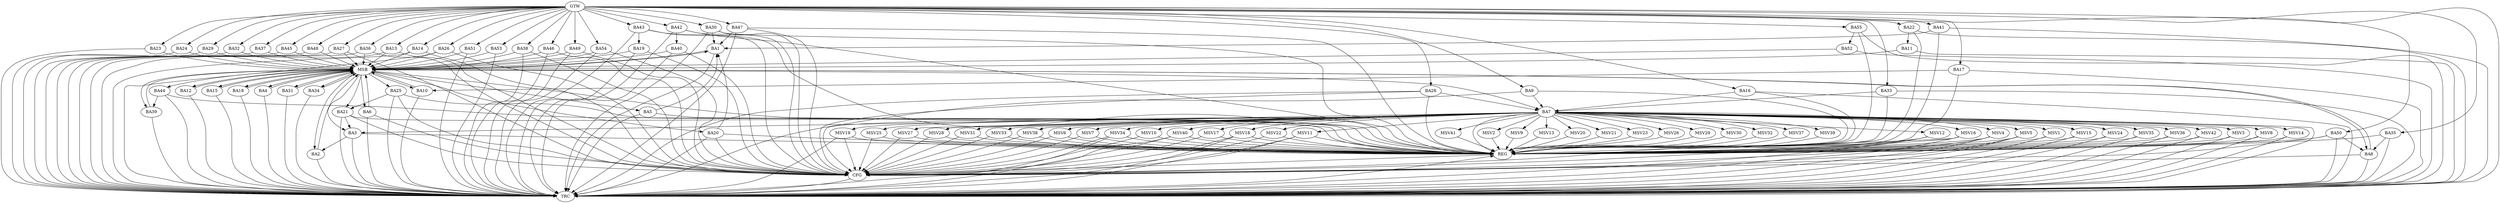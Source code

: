 strict digraph G {
  BA1 [ label="BA1" ];
  BA2 [ label="BA2" ];
  BA3 [ label="BA3" ];
  BA4 [ label="BA4" ];
  BA5 [ label="BA5" ];
  BA6 [ label="BA6" ];
  BA7 [ label="BA7" ];
  BA8 [ label="BA8" ];
  BA9 [ label="BA9" ];
  BA10 [ label="BA10" ];
  BA11 [ label="BA11" ];
  BA12 [ label="BA12" ];
  BA13 [ label="BA13" ];
  BA14 [ label="BA14" ];
  BA15 [ label="BA15" ];
  BA16 [ label="BA16" ];
  BA17 [ label="BA17" ];
  BA18 [ label="BA18" ];
  BA19 [ label="BA19" ];
  BA20 [ label="BA20" ];
  BA21 [ label="BA21" ];
  BA22 [ label="BA22" ];
  BA23 [ label="BA23" ];
  BA24 [ label="BA24" ];
  BA25 [ label="BA25" ];
  BA26 [ label="BA26" ];
  BA27 [ label="BA27" ];
  BA28 [ label="BA28" ];
  BA29 [ label="BA29" ];
  BA30 [ label="BA30" ];
  BA31 [ label="BA31" ];
  BA32 [ label="BA32" ];
  BA33 [ label="BA33" ];
  BA34 [ label="BA34" ];
  BA35 [ label="BA35" ];
  BA36 [ label="BA36" ];
  BA37 [ label="BA37" ];
  BA38 [ label="BA38" ];
  BA39 [ label="BA39" ];
  BA40 [ label="BA40" ];
  BA41 [ label="BA41" ];
  BA42 [ label="BA42" ];
  BA43 [ label="BA43" ];
  BA44 [ label="BA44" ];
  BA45 [ label="BA45" ];
  BA46 [ label="BA46" ];
  BA47 [ label="BA47" ];
  BA48 [ label="BA48" ];
  BA49 [ label="BA49" ];
  BA50 [ label="BA50" ];
  BA51 [ label="BA51" ];
  BA52 [ label="BA52" ];
  BA53 [ label="BA53" ];
  BA54 [ label="BA54" ];
  BA55 [ label="BA55" ];
  GTW [ label="GTW" ];
  REG [ label="REG" ];
  MSB [ label="MSB" ];
  CFG [ label="CFG" ];
  TRC [ label="TRC" ];
  MSV1 [ label="MSV1" ];
  MSV2 [ label="MSV2" ];
  MSV3 [ label="MSV3" ];
  MSV4 [ label="MSV4" ];
  MSV5 [ label="MSV5" ];
  MSV6 [ label="MSV6" ];
  MSV7 [ label="MSV7" ];
  MSV8 [ label="MSV8" ];
  MSV9 [ label="MSV9" ];
  MSV10 [ label="MSV10" ];
  MSV11 [ label="MSV11" ];
  MSV12 [ label="MSV12" ];
  MSV13 [ label="MSV13" ];
  MSV14 [ label="MSV14" ];
  MSV15 [ label="MSV15" ];
  MSV16 [ label="MSV16" ];
  MSV17 [ label="MSV17" ];
  MSV18 [ label="MSV18" ];
  MSV19 [ label="MSV19" ];
  MSV20 [ label="MSV20" ];
  MSV21 [ label="MSV21" ];
  MSV22 [ label="MSV22" ];
  MSV23 [ label="MSV23" ];
  MSV24 [ label="MSV24" ];
  MSV25 [ label="MSV25" ];
  MSV26 [ label="MSV26" ];
  MSV27 [ label="MSV27" ];
  MSV28 [ label="MSV28" ];
  MSV29 [ label="MSV29" ];
  MSV30 [ label="MSV30" ];
  MSV31 [ label="MSV31" ];
  MSV32 [ label="MSV32" ];
  MSV33 [ label="MSV33" ];
  MSV34 [ label="MSV34" ];
  MSV35 [ label="MSV35" ];
  MSV36 [ label="MSV36" ];
  MSV37 [ label="MSV37" ];
  MSV38 [ label="MSV38" ];
  MSV39 [ label="MSV39" ];
  MSV40 [ label="MSV40" ];
  MSV41 [ label="MSV41" ];
  MSV42 [ label="MSV42" ];
  BA3 -> BA2;
  BA5 -> BA1;
  BA7 -> BA3;
  BA9 -> BA7;
  BA16 -> BA7;
  BA17 -> BA10;
  BA20 -> BA1;
  BA21 -> BA3;
  BA22 -> BA11;
  BA25 -> BA21;
  BA28 -> BA7;
  BA30 -> BA1;
  BA33 -> BA7;
  BA35 -> BA8;
  BA41 -> BA1;
  BA42 -> BA40;
  BA43 -> BA19;
  BA44 -> BA39;
  BA47 -> BA1;
  BA50 -> BA8;
  BA55 -> BA52;
  GTW -> BA9;
  GTW -> BA13;
  GTW -> BA14;
  GTW -> BA16;
  GTW -> BA17;
  GTW -> BA22;
  GTW -> BA23;
  GTW -> BA24;
  GTW -> BA26;
  GTW -> BA27;
  GTW -> BA28;
  GTW -> BA29;
  GTW -> BA30;
  GTW -> BA32;
  GTW -> BA33;
  GTW -> BA35;
  GTW -> BA36;
  GTW -> BA37;
  GTW -> BA38;
  GTW -> BA41;
  GTW -> BA42;
  GTW -> BA43;
  GTW -> BA45;
  GTW -> BA46;
  GTW -> BA47;
  GTW -> BA48;
  GTW -> BA49;
  GTW -> BA50;
  GTW -> BA51;
  GTW -> BA53;
  GTW -> BA54;
  GTW -> BA55;
  BA3 -> REG;
  BA5 -> REG;
  BA7 -> REG;
  BA9 -> REG;
  BA16 -> REG;
  BA17 -> REG;
  BA20 -> REG;
  BA21 -> REG;
  BA22 -> REG;
  BA25 -> REG;
  BA28 -> REG;
  BA30 -> REG;
  BA33 -> REG;
  BA35 -> REG;
  BA41 -> REG;
  BA42 -> REG;
  BA43 -> REG;
  BA44 -> REG;
  BA47 -> REG;
  BA50 -> REG;
  BA55 -> REG;
  BA1 -> MSB;
  MSB -> BA2;
  MSB -> REG;
  BA2 -> MSB;
  MSB -> BA1;
  BA4 -> MSB;
  MSB -> BA3;
  BA6 -> MSB;
  MSB -> BA4;
  BA8 -> MSB;
  BA10 -> MSB;
  MSB -> BA8;
  BA11 -> MSB;
  BA12 -> MSB;
  MSB -> BA5;
  BA13 -> MSB;
  BA14 -> MSB;
  MSB -> BA6;
  BA15 -> MSB;
  BA18 -> MSB;
  BA19 -> MSB;
  MSB -> BA7;
  BA23 -> MSB;
  BA24 -> MSB;
  MSB -> BA15;
  BA26 -> MSB;
  BA27 -> MSB;
  MSB -> BA18;
  BA29 -> MSB;
  BA31 -> MSB;
  MSB -> BA10;
  BA32 -> MSB;
  MSB -> BA21;
  BA34 -> MSB;
  MSB -> BA12;
  BA36 -> MSB;
  BA37 -> MSB;
  MSB -> BA34;
  BA38 -> MSB;
  MSB -> BA25;
  BA39 -> MSB;
  MSB -> BA20;
  BA40 -> MSB;
  MSB -> BA39;
  BA45 -> MSB;
  BA46 -> MSB;
  BA48 -> MSB;
  MSB -> BA44;
  BA49 -> MSB;
  BA51 -> MSB;
  BA52 -> MSB;
  BA53 -> MSB;
  MSB -> BA31;
  BA54 -> MSB;
  BA30 -> CFG;
  BA6 -> CFG;
  BA20 -> CFG;
  BA26 -> CFG;
  BA43 -> CFG;
  BA47 -> CFG;
  BA27 -> CFG;
  BA46 -> CFG;
  BA13 -> CFG;
  BA49 -> CFG;
  BA7 -> CFG;
  BA21 -> CFG;
  BA42 -> CFG;
  BA14 -> CFG;
  BA28 -> CFG;
  BA50 -> CFG;
  BA54 -> CFG;
  BA38 -> CFG;
  BA40 -> CFG;
  BA25 -> CFG;
  BA8 -> CFG;
  BA19 -> CFG;
  BA36 -> CFG;
  REG -> CFG;
  BA1 -> TRC;
  BA2 -> TRC;
  BA3 -> TRC;
  BA4 -> TRC;
  BA5 -> TRC;
  BA6 -> TRC;
  BA7 -> TRC;
  BA8 -> TRC;
  BA9 -> TRC;
  BA10 -> TRC;
  BA11 -> TRC;
  BA12 -> TRC;
  BA13 -> TRC;
  BA14 -> TRC;
  BA15 -> TRC;
  BA16 -> TRC;
  BA17 -> TRC;
  BA18 -> TRC;
  BA19 -> TRC;
  BA20 -> TRC;
  BA21 -> TRC;
  BA22 -> TRC;
  BA23 -> TRC;
  BA24 -> TRC;
  BA25 -> TRC;
  BA26 -> TRC;
  BA27 -> TRC;
  BA28 -> TRC;
  BA29 -> TRC;
  BA30 -> TRC;
  BA31 -> TRC;
  BA32 -> TRC;
  BA33 -> TRC;
  BA34 -> TRC;
  BA35 -> TRC;
  BA36 -> TRC;
  BA37 -> TRC;
  BA38 -> TRC;
  BA39 -> TRC;
  BA40 -> TRC;
  BA41 -> TRC;
  BA42 -> TRC;
  BA43 -> TRC;
  BA44 -> TRC;
  BA45 -> TRC;
  BA46 -> TRC;
  BA47 -> TRC;
  BA48 -> TRC;
  BA49 -> TRC;
  BA50 -> TRC;
  BA51 -> TRC;
  BA52 -> TRC;
  BA53 -> TRC;
  BA54 -> TRC;
  BA55 -> TRC;
  GTW -> TRC;
  CFG -> TRC;
  TRC -> REG;
  BA7 -> MSV1;
  BA7 -> MSV2;
  BA7 -> MSV3;
  BA7 -> MSV4;
  BA7 -> MSV5;
  BA7 -> MSV6;
  BA7 -> MSV7;
  BA7 -> MSV8;
  BA7 -> MSV9;
  MSV1 -> REG;
  MSV1 -> TRC;
  MSV2 -> REG;
  MSV3 -> REG;
  MSV3 -> TRC;
  MSV4 -> REG;
  MSV4 -> TRC;
  MSV4 -> CFG;
  MSV5 -> REG;
  MSV5 -> TRC;
  MSV5 -> CFG;
  MSV6 -> REG;
  MSV6 -> CFG;
  MSV7 -> REG;
  MSV7 -> CFG;
  MSV8 -> REG;
  MSV8 -> TRC;
  MSV9 -> REG;
  BA7 -> MSV10;
  MSV10 -> REG;
  MSV10 -> CFG;
  BA7 -> MSV11;
  BA7 -> MSV12;
  BA7 -> MSV13;
  BA7 -> MSV14;
  MSV11 -> REG;
  MSV11 -> TRC;
  MSV11 -> CFG;
  MSV12 -> REG;
  MSV12 -> TRC;
  MSV12 -> CFG;
  MSV13 -> REG;
  MSV14 -> REG;
  MSV14 -> TRC;
  BA7 -> MSV15;
  MSV15 -> REG;
  MSV15 -> TRC;
  BA7 -> MSV16;
  BA7 -> MSV17;
  MSV16 -> REG;
  MSV16 -> TRC;
  MSV16 -> CFG;
  MSV17 -> REG;
  MSV17 -> CFG;
  BA7 -> MSV18;
  BA7 -> MSV19;
  BA7 -> MSV20;
  MSV18 -> REG;
  MSV18 -> TRC;
  MSV18 -> CFG;
  MSV19 -> REG;
  MSV19 -> TRC;
  MSV19 -> CFG;
  MSV20 -> REG;
  BA7 -> MSV21;
  MSV21 -> REG;
  BA7 -> MSV22;
  BA7 -> MSV23;
  BA7 -> MSV24;
  MSV22 -> REG;
  MSV22 -> CFG;
  MSV23 -> REG;
  MSV24 -> REG;
  MSV24 -> TRC;
  BA7 -> MSV25;
  MSV25 -> REG;
  MSV25 -> CFG;
  BA7 -> MSV26;
  MSV26 -> REG;
  BA7 -> MSV27;
  MSV27 -> REG;
  MSV27 -> CFG;
  BA7 -> MSV28;
  BA7 -> MSV29;
  BA7 -> MSV30;
  BA7 -> MSV31;
  MSV28 -> REG;
  MSV28 -> CFG;
  MSV29 -> REG;
  MSV30 -> REG;
  MSV31 -> REG;
  MSV31 -> CFG;
  BA7 -> MSV32;
  MSV32 -> REG;
  BA7 -> MSV33;
  BA7 -> MSV34;
  BA7 -> MSV35;
  BA7 -> MSV36;
  BA7 -> MSV37;
  MSV33 -> REG;
  MSV33 -> CFG;
  MSV34 -> REG;
  MSV34 -> TRC;
  MSV34 -> CFG;
  MSV35 -> REG;
  MSV35 -> TRC;
  MSV36 -> REG;
  MSV36 -> TRC;
  MSV37 -> REG;
  BA7 -> MSV38;
  BA7 -> MSV39;
  BA7 -> MSV40;
  BA7 -> MSV41;
  BA7 -> MSV42;
  MSV38 -> REG;
  MSV38 -> CFG;
  MSV39 -> REG;
  MSV40 -> REG;
  MSV40 -> TRC;
  MSV40 -> CFG;
  MSV41 -> REG;
  MSV42 -> REG;
  MSV42 -> TRC;
}
